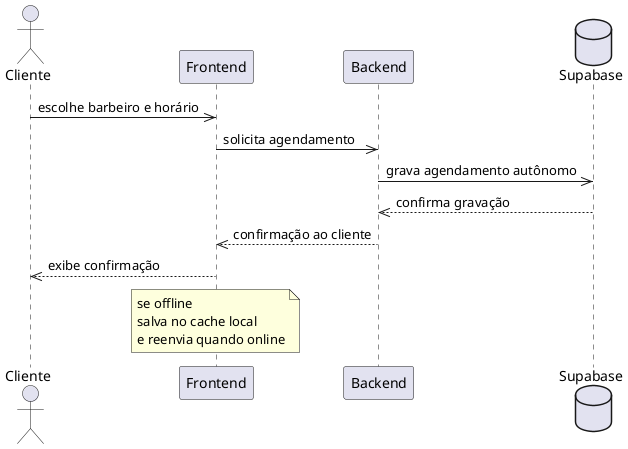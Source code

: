 @startuml
actor Cliente
participant Frontend
participant Backend
database DB as "Supabase"
Cliente ->> Frontend: escolhe barbeiro e horário
Frontend ->> Backend: solicita agendamento
Backend ->> DB: grava agendamento autônomo
DB -->> Backend: confirma gravação
Backend -->> Frontend: confirmação ao cliente
Frontend -->> Cliente: exibe confirmação
note over Frontend
    se offline
    salva no cache local
    e reenvia quando online
end note
@enduml
